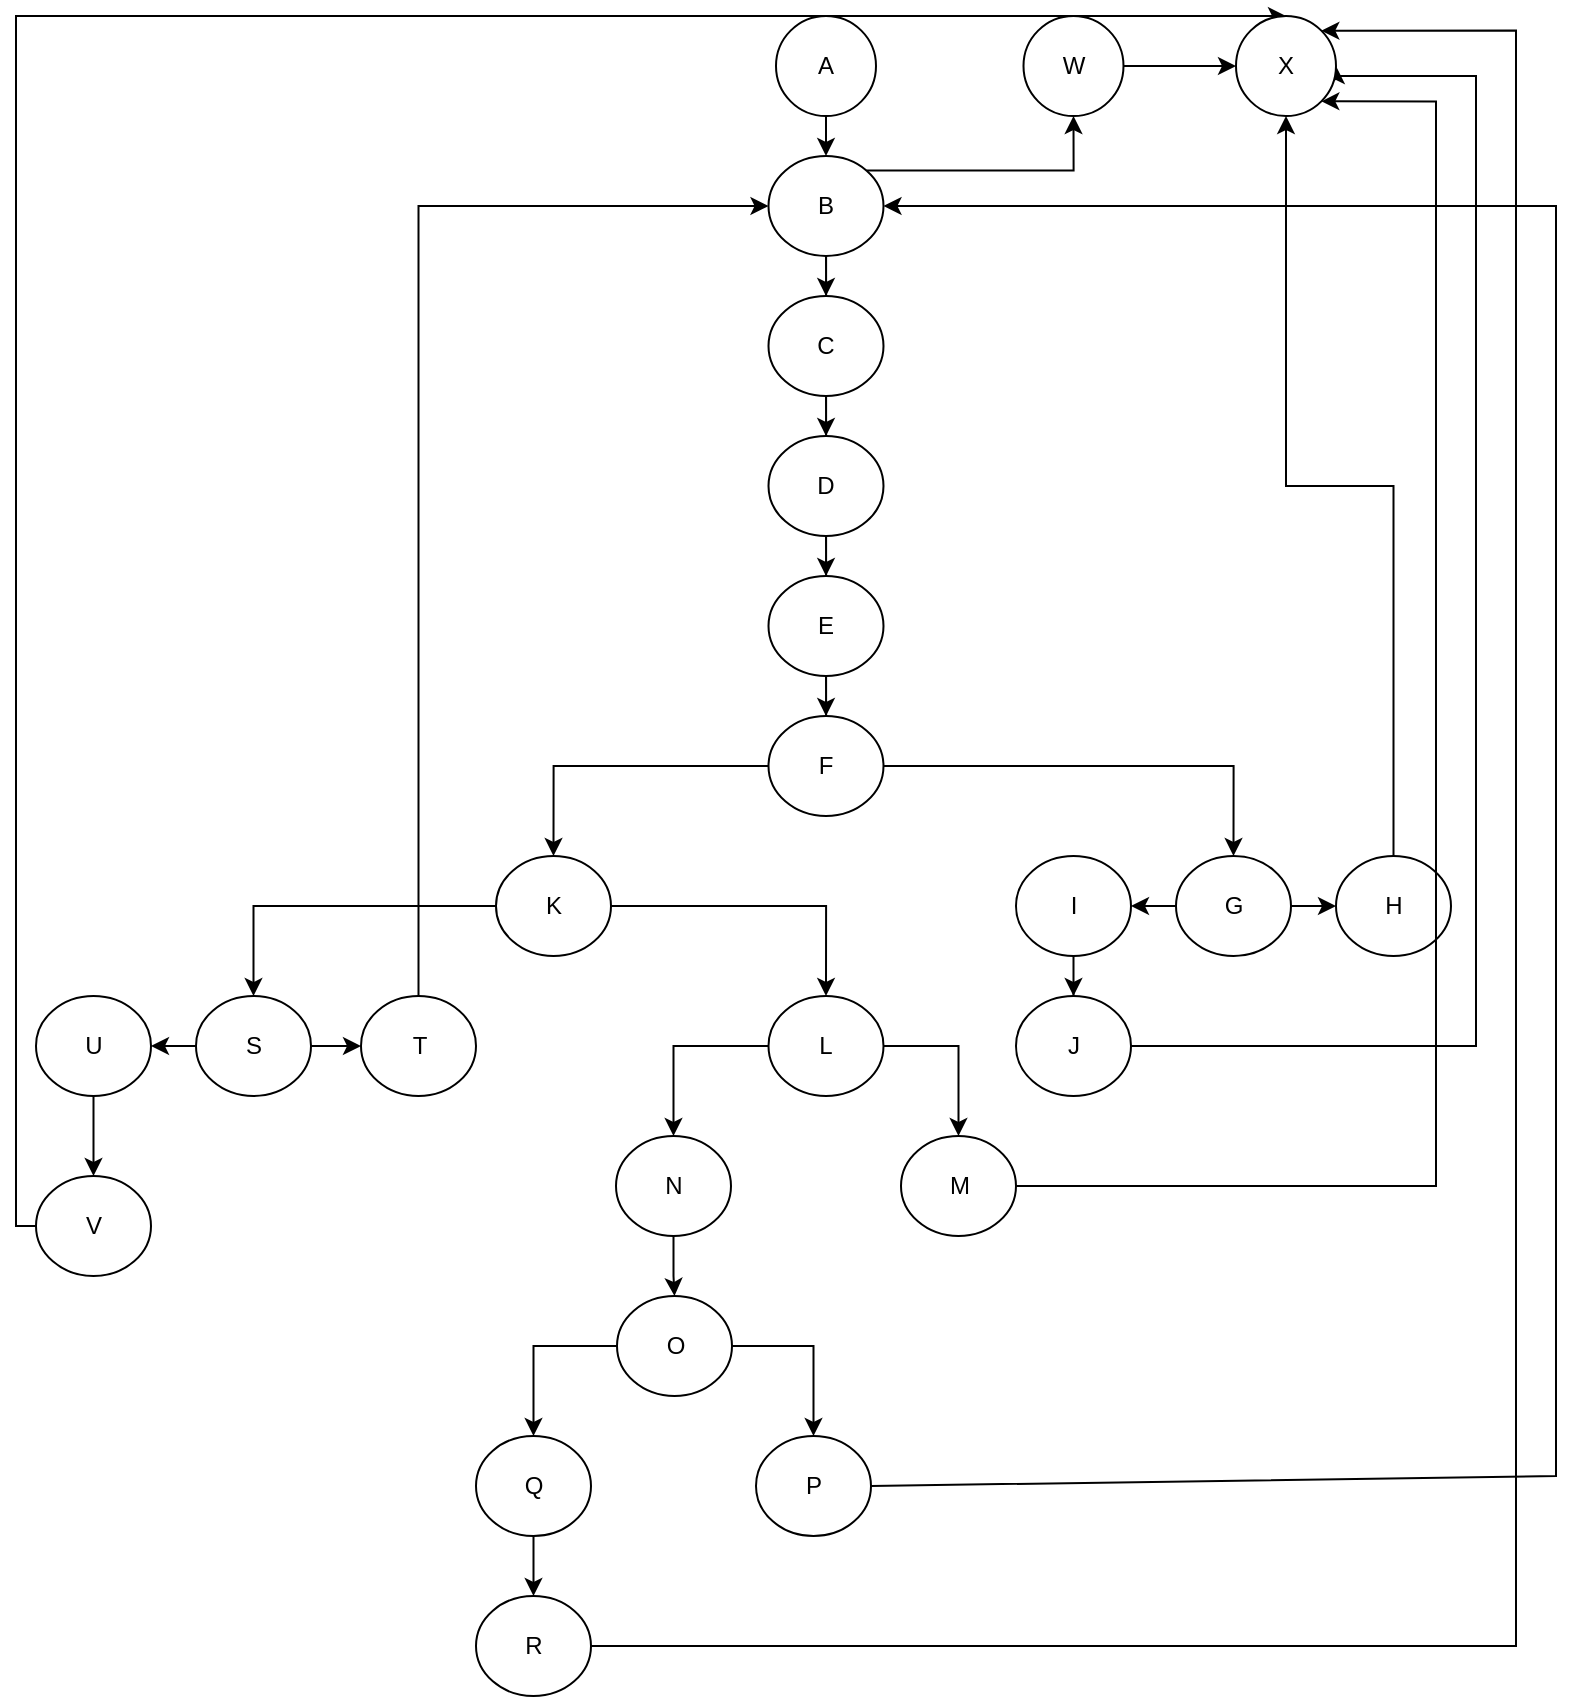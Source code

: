 <mxfile version="14.7.3" type="device"><diagram id="IezNe0baCn2OiNdw8FZ9" name="Page-1"><mxGraphModel dx="1422" dy="794" grid="1" gridSize="10" guides="1" tooltips="1" connect="1" arrows="1" fold="1" page="1" pageScale="1" pageWidth="850" pageHeight="1100" math="0" shadow="0"><root><mxCell id="0"/><mxCell id="1" parent="0"/><mxCell id="H8hOIAi1Gm43eAqLM2l5-4" value="" style="edgeStyle=orthogonalEdgeStyle;rounded=0;orthogonalLoop=1;jettySize=auto;html=1;" edge="1" parent="1" source="H8hOIAi1Gm43eAqLM2l5-1" target="H8hOIAi1Gm43eAqLM2l5-2"><mxGeometry relative="1" as="geometry"><Array as="points"><mxPoint x="415" y="80"/><mxPoint x="416" y="80"/></Array></mxGeometry></mxCell><mxCell id="H8hOIAi1Gm43eAqLM2l5-1" value="A" style="ellipse;whiteSpace=wrap;html=1;aspect=fixed;" vertex="1" parent="1"><mxGeometry x="390" y="10" width="50" height="50" as="geometry"/></mxCell><mxCell id="H8hOIAi1Gm43eAqLM2l5-100" style="edgeStyle=orthogonalEdgeStyle;rounded=0;orthogonalLoop=1;jettySize=auto;html=1;exitX=1;exitY=0;exitDx=0;exitDy=0;" edge="1" parent="1" source="H8hOIAi1Gm43eAqLM2l5-2" target="H8hOIAi1Gm43eAqLM2l5-101"><mxGeometry relative="1" as="geometry"><mxPoint x="530" y="60" as="targetPoint"/></mxGeometry></mxCell><mxCell id="H8hOIAi1Gm43eAqLM2l5-104" value="" style="edgeStyle=orthogonalEdgeStyle;rounded=0;orthogonalLoop=1;jettySize=auto;html=1;" edge="1" parent="1" source="H8hOIAi1Gm43eAqLM2l5-2" target="H8hOIAi1Gm43eAqLM2l5-102"><mxGeometry relative="1" as="geometry"/></mxCell><mxCell id="H8hOIAi1Gm43eAqLM2l5-2" value="B" style="ellipse;whiteSpace=wrap;html=1;" vertex="1" parent="1"><mxGeometry x="386.25" y="80" width="57.5" height="50" as="geometry"/></mxCell><mxCell id="H8hOIAi1Gm43eAqLM2l5-59" value="" style="edgeStyle=orthogonalEdgeStyle;rounded=0;orthogonalLoop=1;jettySize=auto;html=1;startArrow=none;" edge="1" parent="1" source="H8hOIAi1Gm43eAqLM2l5-103" target="H8hOIAi1Gm43eAqLM2l5-58"><mxGeometry relative="1" as="geometry"/></mxCell><mxCell id="H8hOIAi1Gm43eAqLM2l5-107" value="" style="edgeStyle=orthogonalEdgeStyle;rounded=0;orthogonalLoop=1;jettySize=auto;html=1;" edge="1" parent="1" source="H8hOIAi1Gm43eAqLM2l5-51" target="H8hOIAi1Gm43eAqLM2l5-103"><mxGeometry relative="1" as="geometry"/></mxCell><mxCell id="H8hOIAi1Gm43eAqLM2l5-51" value="D" style="ellipse;whiteSpace=wrap;html=1;" vertex="1" parent="1"><mxGeometry x="386.25" y="220" width="57.5" height="50" as="geometry"/></mxCell><mxCell id="H8hOIAi1Gm43eAqLM2l5-70" value="" style="edgeStyle=orthogonalEdgeStyle;rounded=0;orthogonalLoop=1;jettySize=auto;html=1;" edge="1" parent="1" source="H8hOIAi1Gm43eAqLM2l5-55" target="H8hOIAi1Gm43eAqLM2l5-69"><mxGeometry relative="1" as="geometry"/></mxCell><mxCell id="H8hOIAi1Gm43eAqLM2l5-72" value="" style="edgeStyle=orthogonalEdgeStyle;rounded=0;orthogonalLoop=1;jettySize=auto;html=1;" edge="1" parent="1" source="H8hOIAi1Gm43eAqLM2l5-55" target="H8hOIAi1Gm43eAqLM2l5-71"><mxGeometry relative="1" as="geometry"/></mxCell><mxCell id="H8hOIAi1Gm43eAqLM2l5-55" value="K" style="ellipse;whiteSpace=wrap;html=1;" vertex="1" parent="1"><mxGeometry x="250" y="430" width="57.5" height="50" as="geometry"/></mxCell><mxCell id="H8hOIAi1Gm43eAqLM2l5-64" value="" style="edgeStyle=orthogonalEdgeStyle;rounded=0;orthogonalLoop=1;jettySize=auto;html=1;" edge="1" parent="1" source="H8hOIAi1Gm43eAqLM2l5-56" target="H8hOIAi1Gm43eAqLM2l5-62"><mxGeometry relative="1" as="geometry"/></mxCell><mxCell id="H8hOIAi1Gm43eAqLM2l5-66" value="" style="edgeStyle=orthogonalEdgeStyle;rounded=0;orthogonalLoop=1;jettySize=auto;html=1;" edge="1" parent="1" source="H8hOIAi1Gm43eAqLM2l5-56" target="H8hOIAi1Gm43eAqLM2l5-65"><mxGeometry relative="1" as="geometry"/></mxCell><mxCell id="H8hOIAi1Gm43eAqLM2l5-56" value="G" style="ellipse;whiteSpace=wrap;html=1;" vertex="1" parent="1"><mxGeometry x="590" y="430" width="57.5" height="50" as="geometry"/></mxCell><mxCell id="H8hOIAi1Gm43eAqLM2l5-60" style="edgeStyle=orthogonalEdgeStyle;rounded=0;orthogonalLoop=1;jettySize=auto;html=1;exitX=0;exitY=0.5;exitDx=0;exitDy=0;entryX=0.5;entryY=0;entryDx=0;entryDy=0;" edge="1" parent="1" source="H8hOIAi1Gm43eAqLM2l5-58" target="H8hOIAi1Gm43eAqLM2l5-55"><mxGeometry relative="1" as="geometry"/></mxCell><mxCell id="H8hOIAi1Gm43eAqLM2l5-61" style="edgeStyle=orthogonalEdgeStyle;rounded=0;orthogonalLoop=1;jettySize=auto;html=1;exitX=1;exitY=0.5;exitDx=0;exitDy=0;entryX=0.5;entryY=0;entryDx=0;entryDy=0;" edge="1" parent="1" source="H8hOIAi1Gm43eAqLM2l5-58" target="H8hOIAi1Gm43eAqLM2l5-56"><mxGeometry relative="1" as="geometry"/></mxCell><mxCell id="H8hOIAi1Gm43eAqLM2l5-58" value="F" style="ellipse;whiteSpace=wrap;html=1;" vertex="1" parent="1"><mxGeometry x="386.25" y="360" width="57.5" height="50" as="geometry"/></mxCell><mxCell id="H8hOIAi1Gm43eAqLM2l5-110" style="edgeStyle=orthogonalEdgeStyle;rounded=0;orthogonalLoop=1;jettySize=auto;html=1;" edge="1" parent="1" source="H8hOIAi1Gm43eAqLM2l5-62" target="H8hOIAi1Gm43eAqLM2l5-108"><mxGeometry relative="1" as="geometry"/></mxCell><mxCell id="H8hOIAi1Gm43eAqLM2l5-62" value="H" style="ellipse;whiteSpace=wrap;html=1;" vertex="1" parent="1"><mxGeometry x="670" y="430" width="57.5" height="50" as="geometry"/></mxCell><mxCell id="H8hOIAi1Gm43eAqLM2l5-68" value="" style="edgeStyle=orthogonalEdgeStyle;rounded=0;orthogonalLoop=1;jettySize=auto;html=1;" edge="1" parent="1" source="H8hOIAi1Gm43eAqLM2l5-65" target="H8hOIAi1Gm43eAqLM2l5-67"><mxGeometry relative="1" as="geometry"/></mxCell><mxCell id="H8hOIAi1Gm43eAqLM2l5-65" value="I" style="ellipse;whiteSpace=wrap;html=1;" vertex="1" parent="1"><mxGeometry x="510" y="430" width="57.5" height="50" as="geometry"/></mxCell><mxCell id="H8hOIAi1Gm43eAqLM2l5-111" style="edgeStyle=orthogonalEdgeStyle;rounded=0;orthogonalLoop=1;jettySize=auto;html=1;entryX=1;entryY=0.5;entryDx=0;entryDy=0;" edge="1" parent="1" source="H8hOIAi1Gm43eAqLM2l5-67" target="H8hOIAi1Gm43eAqLM2l5-108"><mxGeometry relative="1" as="geometry"><Array as="points"><mxPoint x="740" y="525"/><mxPoint x="740" y="40"/><mxPoint x="670" y="40"/></Array></mxGeometry></mxCell><mxCell id="H8hOIAi1Gm43eAqLM2l5-67" value="J" style="ellipse;whiteSpace=wrap;html=1;" vertex="1" parent="1"><mxGeometry x="510" y="500" width="57.5" height="50" as="geometry"/></mxCell><mxCell id="H8hOIAi1Gm43eAqLM2l5-74" value="" style="edgeStyle=orthogonalEdgeStyle;rounded=0;orthogonalLoop=1;jettySize=auto;html=1;" edge="1" parent="1" source="H8hOIAi1Gm43eAqLM2l5-69" target="H8hOIAi1Gm43eAqLM2l5-73"><mxGeometry relative="1" as="geometry"/></mxCell><mxCell id="H8hOIAi1Gm43eAqLM2l5-76" value="" style="edgeStyle=orthogonalEdgeStyle;rounded=0;orthogonalLoop=1;jettySize=auto;html=1;" edge="1" parent="1" source="H8hOIAi1Gm43eAqLM2l5-69" target="H8hOIAi1Gm43eAqLM2l5-75"><mxGeometry relative="1" as="geometry"/></mxCell><mxCell id="H8hOIAi1Gm43eAqLM2l5-69" value="L" style="ellipse;whiteSpace=wrap;html=1;" vertex="1" parent="1"><mxGeometry x="386.25" y="500" width="57.5" height="50" as="geometry"/></mxCell><mxCell id="H8hOIAi1Gm43eAqLM2l5-93" value="" style="edgeStyle=orthogonalEdgeStyle;rounded=0;orthogonalLoop=1;jettySize=auto;html=1;" edge="1" parent="1" source="H8hOIAi1Gm43eAqLM2l5-71" target="H8hOIAi1Gm43eAqLM2l5-92"><mxGeometry relative="1" as="geometry"/></mxCell><mxCell id="H8hOIAi1Gm43eAqLM2l5-95" value="" style="edgeStyle=orthogonalEdgeStyle;rounded=0;orthogonalLoop=1;jettySize=auto;html=1;" edge="1" parent="1" source="H8hOIAi1Gm43eAqLM2l5-71" target="H8hOIAi1Gm43eAqLM2l5-94"><mxGeometry relative="1" as="geometry"/></mxCell><mxCell id="H8hOIAi1Gm43eAqLM2l5-71" value="S" style="ellipse;whiteSpace=wrap;html=1;" vertex="1" parent="1"><mxGeometry x="100" y="500" width="57.5" height="50" as="geometry"/></mxCell><mxCell id="H8hOIAi1Gm43eAqLM2l5-112" style="edgeStyle=orthogonalEdgeStyle;rounded=0;orthogonalLoop=1;jettySize=auto;html=1;entryX=1;entryY=1;entryDx=0;entryDy=0;" edge="1" parent="1" source="H8hOIAi1Gm43eAqLM2l5-73" target="H8hOIAi1Gm43eAqLM2l5-108"><mxGeometry relative="1" as="geometry"><Array as="points"><mxPoint x="720" y="595"/><mxPoint x="720" y="53"/></Array></mxGeometry></mxCell><mxCell id="H8hOIAi1Gm43eAqLM2l5-73" value="M" style="ellipse;whiteSpace=wrap;html=1;" vertex="1" parent="1"><mxGeometry x="452.5" y="570" width="57.5" height="50" as="geometry"/></mxCell><mxCell id="H8hOIAi1Gm43eAqLM2l5-84" value="" style="edgeStyle=orthogonalEdgeStyle;rounded=0;orthogonalLoop=1;jettySize=auto;html=1;entryX=0.5;entryY=0;entryDx=0;entryDy=0;" edge="1" parent="1" source="H8hOIAi1Gm43eAqLM2l5-75" target="H8hOIAi1Gm43eAqLM2l5-79"><mxGeometry relative="1" as="geometry"/></mxCell><mxCell id="H8hOIAi1Gm43eAqLM2l5-75" value="N" style="ellipse;whiteSpace=wrap;html=1;" vertex="1" parent="1"><mxGeometry x="310" y="570" width="57.5" height="50" as="geometry"/></mxCell><mxCell id="H8hOIAi1Gm43eAqLM2l5-82" value="" style="edgeStyle=orthogonalEdgeStyle;rounded=0;orthogonalLoop=1;jettySize=auto;html=1;" edge="1" parent="1" source="H8hOIAi1Gm43eAqLM2l5-79" target="H8hOIAi1Gm43eAqLM2l5-81"><mxGeometry relative="1" as="geometry"/></mxCell><mxCell id="H8hOIAi1Gm43eAqLM2l5-88" value="" style="edgeStyle=orthogonalEdgeStyle;rounded=0;orthogonalLoop=1;jettySize=auto;html=1;" edge="1" parent="1" source="H8hOIAi1Gm43eAqLM2l5-79" target="H8hOIAi1Gm43eAqLM2l5-87"><mxGeometry relative="1" as="geometry"/></mxCell><mxCell id="H8hOIAi1Gm43eAqLM2l5-79" value="O" style="ellipse;whiteSpace=wrap;html=1;" vertex="1" parent="1"><mxGeometry x="310.5" y="650" width="57.5" height="50" as="geometry"/></mxCell><mxCell id="H8hOIAi1Gm43eAqLM2l5-81" value="P" style="ellipse;whiteSpace=wrap;html=1;" vertex="1" parent="1"><mxGeometry x="380" y="720" width="57.5" height="50" as="geometry"/></mxCell><mxCell id="H8hOIAi1Gm43eAqLM2l5-90" value="" style="edgeStyle=orthogonalEdgeStyle;rounded=0;orthogonalLoop=1;jettySize=auto;html=1;" edge="1" parent="1" source="H8hOIAi1Gm43eAqLM2l5-87" target="H8hOIAi1Gm43eAqLM2l5-89"><mxGeometry relative="1" as="geometry"/></mxCell><mxCell id="H8hOIAi1Gm43eAqLM2l5-87" value="Q" style="ellipse;whiteSpace=wrap;html=1;" vertex="1" parent="1"><mxGeometry x="240" y="720" width="57.5" height="50" as="geometry"/></mxCell><mxCell id="H8hOIAi1Gm43eAqLM2l5-113" style="edgeStyle=orthogonalEdgeStyle;rounded=0;orthogonalLoop=1;jettySize=auto;html=1;entryX=1;entryY=0;entryDx=0;entryDy=0;" edge="1" parent="1" source="H8hOIAi1Gm43eAqLM2l5-89" target="H8hOIAi1Gm43eAqLM2l5-108"><mxGeometry relative="1" as="geometry"><Array as="points"><mxPoint x="760" y="825"/><mxPoint x="760" y="17"/></Array></mxGeometry></mxCell><mxCell id="H8hOIAi1Gm43eAqLM2l5-89" value="R" style="ellipse;whiteSpace=wrap;html=1;" vertex="1" parent="1"><mxGeometry x="240" y="800" width="57.5" height="50" as="geometry"/></mxCell><mxCell id="H8hOIAi1Gm43eAqLM2l5-91" value="" style="endArrow=classic;html=1;entryX=1;entryY=0.5;entryDx=0;entryDy=0;rounded=0;exitX=1;exitY=0.5;exitDx=0;exitDy=0;" edge="1" parent="1" source="H8hOIAi1Gm43eAqLM2l5-81" target="H8hOIAi1Gm43eAqLM2l5-2"><mxGeometry width="50" height="50" relative="1" as="geometry"><mxPoint x="437.5" y="600" as="sourcePoint"/><mxPoint x="780" y="30" as="targetPoint"/><Array as="points"><mxPoint x="780" y="740"/><mxPoint x="780" y="105"/></Array></mxGeometry></mxCell><mxCell id="H8hOIAi1Gm43eAqLM2l5-98" style="edgeStyle=orthogonalEdgeStyle;rounded=0;orthogonalLoop=1;jettySize=auto;html=1;" edge="1" parent="1" source="H8hOIAi1Gm43eAqLM2l5-92" target="H8hOIAi1Gm43eAqLM2l5-2"><mxGeometry relative="1" as="geometry"><mxPoint x="211.25" y="50" as="targetPoint"/><Array as="points"><mxPoint x="211" y="105"/></Array></mxGeometry></mxCell><mxCell id="H8hOIAi1Gm43eAqLM2l5-92" value="T" style="ellipse;whiteSpace=wrap;html=1;" vertex="1" parent="1"><mxGeometry x="182.5" y="500" width="57.5" height="50" as="geometry"/></mxCell><mxCell id="H8hOIAi1Gm43eAqLM2l5-97" value="" style="edgeStyle=orthogonalEdgeStyle;rounded=0;orthogonalLoop=1;jettySize=auto;html=1;" edge="1" parent="1" source="H8hOIAi1Gm43eAqLM2l5-94" target="H8hOIAi1Gm43eAqLM2l5-96"><mxGeometry relative="1" as="geometry"/></mxCell><mxCell id="H8hOIAi1Gm43eAqLM2l5-94" value="U" style="ellipse;whiteSpace=wrap;html=1;" vertex="1" parent="1"><mxGeometry x="20" y="500" width="57.5" height="50" as="geometry"/></mxCell><mxCell id="H8hOIAi1Gm43eAqLM2l5-114" style="edgeStyle=orthogonalEdgeStyle;rounded=0;orthogonalLoop=1;jettySize=auto;html=1;exitX=0;exitY=0.5;exitDx=0;exitDy=0;entryX=0.5;entryY=0;entryDx=0;entryDy=0;" edge="1" parent="1" source="H8hOIAi1Gm43eAqLM2l5-96" target="H8hOIAi1Gm43eAqLM2l5-108"><mxGeometry relative="1" as="geometry"><Array as="points"><mxPoint x="10" y="615"/><mxPoint x="10" y="10"/></Array></mxGeometry></mxCell><mxCell id="H8hOIAi1Gm43eAqLM2l5-96" value="V" style="ellipse;whiteSpace=wrap;html=1;" vertex="1" parent="1"><mxGeometry x="20" y="590" width="57.5" height="50" as="geometry"/></mxCell><mxCell id="H8hOIAi1Gm43eAqLM2l5-109" value="" style="edgeStyle=orthogonalEdgeStyle;rounded=0;orthogonalLoop=1;jettySize=auto;html=1;" edge="1" parent="1" source="H8hOIAi1Gm43eAqLM2l5-101" target="H8hOIAi1Gm43eAqLM2l5-108"><mxGeometry relative="1" as="geometry"/></mxCell><mxCell id="H8hOIAi1Gm43eAqLM2l5-101" value="W" style="ellipse;whiteSpace=wrap;html=1;" vertex="1" parent="1"><mxGeometry x="513.75" y="10" width="50" height="50" as="geometry"/></mxCell><mxCell id="H8hOIAi1Gm43eAqLM2l5-105" value="" style="edgeStyle=orthogonalEdgeStyle;rounded=0;orthogonalLoop=1;jettySize=auto;html=1;" edge="1" parent="1" source="H8hOIAi1Gm43eAqLM2l5-102" target="H8hOIAi1Gm43eAqLM2l5-51"><mxGeometry relative="1" as="geometry"/></mxCell><mxCell id="H8hOIAi1Gm43eAqLM2l5-102" value="C" style="ellipse;whiteSpace=wrap;html=1;" vertex="1" parent="1"><mxGeometry x="386.25" y="150" width="57.5" height="50" as="geometry"/></mxCell><mxCell id="H8hOIAi1Gm43eAqLM2l5-103" value="E" style="ellipse;whiteSpace=wrap;html=1;" vertex="1" parent="1"><mxGeometry x="386.25" y="290" width="57.5" height="50" as="geometry"/></mxCell><mxCell id="H8hOIAi1Gm43eAqLM2l5-108" value="X" style="ellipse;whiteSpace=wrap;html=1;" vertex="1" parent="1"><mxGeometry x="620" y="10" width="50" height="50" as="geometry"/></mxCell></root></mxGraphModel></diagram></mxfile>